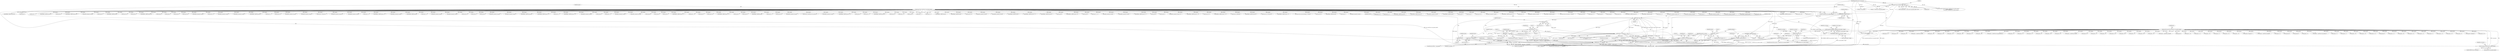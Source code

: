 digraph "0_tcpdump_289c672020280529fd382f3502efab7100d638ec@pointer" {
"1002888" [label="(Call,obj_tptr+1)"];
"1002913" [label="(Call,obj_tptr+=*(obj_tptr+1))"];
"1002886" [label="(Call,*(obj_tptr+1) < 2)"];
"1002876" [label="(Call,obj_tlen < *(obj_tptr+1))"];
"1002849" [label="(Call,obj_tlen >= 2 + padbytes)"];
"1002842" [label="(Call,obj_tlen-=4)"];
"1002819" [label="(Call,obj_tlen < 4)"];
"1000320" [label="(Call,obj_tlen=rsvp_obj_len-sizeof(struct rsvp_object_header))"];
"1000322" [label="(Call,rsvp_obj_len-sizeof(struct rsvp_object_header))"];
"1000301" [label="(Call,tlen < rsvp_obj_len)"];
"1000172" [label="(Call,tlen>=sizeof(struct rsvp_object_header))"];
"1000150" [label="(MethodParameterIn,u_int tlen)"];
"1000215" [label="(Call,rsvp_obj_len < sizeof(struct rsvp_object_header))"];
"1000199" [label="(Call,rsvp_obj_len % 4)"];
"1000187" [label="(Call,rsvp_obj_len=EXTRACT_16BITS(rsvp_obj_header->length))"];
"1000189" [label="(Call,EXTRACT_16BITS(rsvp_obj_header->length))"];
"1002907" [label="(Call,obj_tlen-=*(obj_tptr+1))"];
"1002825" [label="(Call,padbytes = EXTRACT_16BITS(obj_tptr+2))"];
"1002827" [label="(Call,EXTRACT_16BITS(obj_tptr+2))"];
"1000314" [label="(Call,obj_tptr=tptr+sizeof(struct rsvp_object_header))"];
"1000184" [label="(Call,(const struct rsvp_object_header *)tptr)"];
"1000148" [label="(MethodParameterIn,const u_char *tptr)"];
"1002845" [label="(Call,obj_tptr+=4)"];
"1002839" [label="(Call,EXTRACT_16BITS(obj_tptr))"];
"1001284" [label="(Call,EXTRACT_16BITS(obj_tptr+2))"];
"1000182" [label="(Call,rsvp_obj_header = (const struct rsvp_object_header *)tptr)"];
"1002568" [label="(Call,obj_tptr+=16)"];
"1002236" [label="(Call,obj_tlen < 20)"];
"1002750" [label="(Call,obj_tptr+17)"];
"1001853" [label="(Call,EXTRACT_32BITS(obj_tptr+8))"];
"1001192" [label="(Call,obj_tptr+4)"];
"1002951" [label="(Call,obj_tptr + 1)"];
"1000349" [label="(Call,obj_tlen < 8)"];
"1002583" [label="(Call,obj_tlen >= 8)"];
"1002176" [label="(Call,obj_tlen < 20)"];
"1000315" [label="(Identifier,obj_tptr)"];
"1001847" [label="(Call,EXTRACT_32BITS(obj_tptr+4))"];
"1001848" [label="(Call,obj_tptr+4)"];
"1002755" [label="(Call,EXTRACT_16BITS(obj_tptr+18))"];
"1000314" [label="(Call,obj_tptr=tptr+sizeof(struct rsvp_object_header))"];
"1000186" [label="(Identifier,tptr)"];
"1001477" [label="(Call,obj_tlen-=*(obj_tptr+1))"];
"1000681" [label="(Call,ipaddr_string(ndo, obj_tptr))"];
"1002660" [label="(Call,obj_tptr+5)"];
"1003183" [label="(Call,EXTRACT_16BITS(obj_tptr))"];
"1002846" [label="(Identifier,obj_tptr)"];
"1002875" [label="(ControlStructure,if (obj_tlen < *(obj_tptr+1)))"];
"1000301" [label="(Call,tlen < rsvp_obj_len)"];
"1003384" [label="(Literal,0)"];
"1002915" [label="(Call,*(obj_tptr+1))"];
"1002847" [label="(Literal,4)"];
"1000695" [label="(Call,obj_tlen < sizeof(struct in6_addr))"];
"1001918" [label="(Call,obj_tlen < 8)"];
"1001073" [label="(Call,obj_tptr+=4)"];
"1001658" [label="(Call,obj_tptr+3)"];
"1002895" [label="(Call,print_unknown_data(ndo, obj_tptr + 2, \"\n\t\t\", *(obj_tptr + 1) - 2))"];
"1002848" [label="(ControlStructure,while(obj_tlen >= 2 + padbytes))"];
"1001208" [label="(Call,EXTRACT_16BITS(obj_tptr+4))"];
"1001453" [label="(Call,obj_tptr+2)"];
"1001480" [label="(Call,obj_tptr+1)"];
"1001666" [label="(Call,obj_tptr+3)"];
"1002756" [label="(Call,obj_tptr+18)"];
"1000217" [label="(Call,sizeof(struct rsvp_object_header))"];
"1003380" [label="(Call,tlen-=rsvp_obj_len)"];
"1002845" [label="(Call,obj_tptr+=4)"];
"1000410" [label="(Call,ip6addr_string(ndo, obj_tptr))"];
"1002919" [label="(ControlStructure,break;)"];
"1001129" [label="(Call,obj_tptr + 6)"];
"1002323" [label="(Call,ipaddr_string(ndo, obj_tptr))"];
"1003324" [label="(Call,ip6addr_string(ndo, obj_tptr))"];
"1002801" [label="(Call,obj_tlen-=20)"];
"1002877" [label="(Identifier,obj_tlen)"];
"1002842" [label="(Call,obj_tlen-=4)"];
"1002731" [label="(Call,obj_tlen-=8)"];
"1000843" [label="(Call,EXTRACT_24BITS(obj_tptr+1))"];
"1001323" [label="(Call,obj_tptr + 1)"];
"1002957" [label="(Call,obj_tptr+=4)"];
"1000867" [label="(Call,obj_tlen < 8)"];
"1002844" [label="(Literal,4)"];
"1002398" [label="(Call,obj_tlen < sizeof(struct rsvp_obj_frr_t))"];
"1002854" [label="(Block,)"];
"1002889" [label="(Identifier,obj_tptr)"];
"1000179" [label="(Identifier,tptr)"];
"1000176" [label="(Block,)"];
"1000463" [label="(Call,ip6addr_string(ndo, obj_tptr))"];
"1000571" [label="(Call,ipaddr_string(ndo, obj_tptr))"];
"1001483" [label="(Call,obj_tptr+=*(obj_tptr+1))"];
"1001405" [label="(Call,ipaddr_string(ndo, obj_tptr+2))"];
"1002843" [label="(Identifier,obj_tlen)"];
"1000709" [label="(Call,ip6addr_string(ndo, obj_tptr))"];
"1000328" [label="(Call,ND_TTEST2(*tptr, rsvp_obj_len))"];
"1003286" [label="(Call,obj_tlen < 4)"];
"1001289" [label="(Call,obj_tptr + 2)"];
"1001095" [label="(Call,EXTRACT_16BITS(obj_tptr + 2))"];
"1002280" [label="(Call,ip6addr_string(ndo, obj_tptr))"];
"1003154" [label="(Call,EXTRACT_32BITS(obj_tptr))"];
"1001801" [label="(Call,obj_tptr + 4)"];
"1002595" [label="(Call,ipaddr_string(ndo, obj_tptr))"];
"1001014" [label="(Call,ipaddr_string(ndo, obj_tptr))"];
"1002910" [label="(Call,obj_tptr+1)"];
"1002896" [label="(Identifier,ndo)"];
"1001239" [label="(Call,obj_tlen < 4)"];
"1002908" [label="(Identifier,obj_tlen)"];
"1002206" [label="(Call,obj_tlen < 20)"];
"1002820" [label="(Identifier,obj_tlen)"];
"1002851" [label="(Call,2 + padbytes)"];
"1001295" [label="(Call,obj_tptr+=4)"];
"1001448" [label="(Call,obj_tptr+2)"];
"1001854" [label="(Call,obj_tptr+8)"];
"1002160" [label="(Call,ipaddr_string(ndo, obj_tptr))"];
"1002353" [label="(Call,ipaddr_string(ndo, obj_tptr))"];
"1000897" [label="(Call,obj_tlen < 20)"];
"1002916" [label="(Call,obj_tptr+1)"];
"1000321" [label="(Identifier,obj_tlen)"];
"1002885" [label="(ControlStructure,if (*(obj_tptr+1) < 2))"];
"1001311" [label="(Call,obj_tlen >= 4)"];
"1001142" [label="(Call,EXTRACT_16BITS(obj_tptr+8))"];
"1001879" [label="(Call,EXTRACT_32BITS(obj_tptr + 4))"];
"1001179" [label="(Call,obj_tptr + 2)"];
"1001221" [label="(Call,EXTRACT_16BITS(obj_tptr + 4))"];
"1000911" [label="(Call,ip6addr_string(ndo, obj_tptr))"];
"1001841" [label="(Call,obj_tptr+4)"];
"1000215" [label="(Call,rsvp_obj_len < sizeof(struct rsvp_object_header))"];
"1000205" [label="(Identifier,ndo)"];
"1001096" [label="(Call,obj_tptr + 2)"];
"1003299" [label="(Call,ipaddr_string(ndo, obj_tptr))"];
"1003240" [label="(Call,obj_tlen-=4)"];
"1000171" [label="(ControlStructure,while(tlen>=sizeof(struct rsvp_object_header)))"];
"1000323" [label="(Identifier,rsvp_obj_len)"];
"1002677" [label="(Call,ipaddr_string(ndo, obj_tptr))"];
"1000189" [label="(Call,EXTRACT_16BITS(rsvp_obj_header->length))"];
"1001377" [label="(Call,obj_tptr+6)"];
"1000520" [label="(Call,obj_tlen < 12)"];
"1001470" [label="(Call,obj_tptr+3)"];
"1002888" [label="(Call,obj_tptr+1)"];
"1001407" [label="(Call,obj_tptr+2)"];
"1002741" [label="(Call,obj_tlen < 20)"];
"1000216" [label="(Identifier,rsvp_obj_len)"];
"1001052" [label="(Call,obj_tlen >= 4)"];
"1000200" [label="(Identifier,rsvp_obj_len)"];
"1003368" [label="(Call,tptr + sizeof(struct rsvp_object_header))"];
"1000557" [label="(Call,obj_tlen < 12)"];
"1002824" [label="(Literal,1)"];
"1001996" [label="(Call,obj_tlen < 4)"];
"1002950" [label="(Call,EXTRACT_24BITS(obj_tptr + 1))"];
"1002857" [label="(Identifier,ndo)"];
"1001858" [label="(Call,obj_tptr + 12)"];
"1001587" [label="(Call,obj_tptr+3)"];
"1002887" [label="(Call,*(obj_tptr+1))"];
"1002913" [label="(Call,obj_tptr+=*(obj_tptr+1))"];
"1000852" [label="(Call,obj_tptr+=4)"];
"1001066" [label="(Call,EXTRACT_16BITS(obj_tptr + 2))"];
"1001277" [label="(Call,obj_tptr+1)"];
"1001462" [label="(Call,obj_tptr+3)"];
"1002009" [label="(Call,EXTRACT_32BITS(obj_tptr))"];
"1002053" [label="(Call,obj_tptr + 2)"];
"1002734" [label="(Call,obj_tptr+=8)"];
"1001079" [label="(Call,obj_tlen < 12)"];
"1002339" [label="(Call,obj_tlen < 16)"];
"1002841" [label="(Identifier,padbytes)"];
"1002934" [label="(Call,obj_tlen < 8)"];
"1000644" [label="(Call,ip6addr_string(ndo, obj_tptr))"];
"1002484" [label="(Call,obj_tptr+=sizeof(struct rsvp_obj_frr_t))"];
"1003377" [label="(Call,tptr+=rsvp_obj_len)"];
"1000941" [label="(Call,ip6addr_string(ndo, obj_tptr))"];
"1001473" [label="(Call,EXTRACT_32BITS(obj_tptr + 4))"];
"1002828" [label="(Call,obj_tptr+2)"];
"1001646" [label="(Call,obj_tptr+2)"];
"1002914" [label="(Identifier,obj_tptr)"];
"1002825" [label="(Call,padbytes = EXTRACT_16BITS(obj_tptr+2))"];
"1001896" [label="(Call,obj_tlen+=subobj_len)"];
"1002266" [label="(Call,obj_tlen < 40)"];
"1001780" [label="(Call,obj_tptr + 4)"];
"1001578" [label="(Call,obj_tlen < 4)"];
"1002821" [label="(Literal,4)"];
"1000330" [label="(Identifier,tptr)"];
"1001191" [label="(Call,EXTRACT_32BITS(obj_tptr+4))"];
"1002651" [label="(Call,obj_tlen < 8)"];
"1003225" [label="(Call,obj_tptr+4)"];
"1001502" [label="(Call,obj_tlen < 8)"];
"1001222" [label="(Call,obj_tptr + 4)"];
"1000602" [label="(Call,obj_tlen < sizeof(struct in_addr))"];
"1001954" [label="(Call,obj_tlen < 20)"];
"1003311" [label="(Call,obj_tlen < 16)"];
"1000781" [label="(Call,obj_tlen < 12)"];
"1000222" [label="(Identifier,ndo)"];
"1001209" [label="(Call,obj_tptr+4)"];
"1000303" [label="(Identifier,rsvp_obj_len)"];
"1001419" [label="(Call,obj_tptr + 7)"];
"1000485" [label="(Call,obj_tlen < 26)"];
"1002031" [label="(Call,obj_tlen < 4)"];
"1001067" [label="(Call,obj_tptr + 2)"];
"1001706" [label="(Call,EXTRACT_16BITS(obj_tptr))"];
"1000190" [label="(Call,rsvp_obj_header->length)"];
"1002629" [label="(Call,EXTRACT_32BITS(obj_tptr))"];
"1001233" [label="(Call,obj_tptr+=12)"];
"1002879" [label="(Call,obj_tptr+1)"];
"1000984" [label="(Call,ipaddr_string(ndo, obj_tptr))"];
"1000449" [label="(Call,obj_tlen < 36)"];
"1000148" [label="(MethodParameterIn,const u_char *tptr)"];
"1002819" [label="(Call,obj_tlen < 4)"];
"1002995" [label="(Call,obj_tlen < sizeof(struct rsvp_obj_integrity_t))"];
"1002190" [label="(Call,ip6addr_string(ndo, obj_tptr))"];
"1000320" [label="(Call,obj_tlen=rsvp_obj_len-sizeof(struct rsvp_object_header))"];
"1000795" [label="(Call,EXTRACT_32BITS(obj_tptr))"];
"1000300" [label="(ControlStructure,if(tlen < rsvp_obj_len))"];
"1000826" [label="(Call,obj_tlen < 4)"];
"1001178" [label="(Call,EXTRACT_16BITS(obj_tptr + 2))"];
"1001122" [label="(Call,EXTRACT_16BITS(obj_tptr+4))"];
"1002907" [label="(Call,obj_tlen-=*(obj_tptr+1))"];
"1001199" [label="(Call,obj_tptr+8)"];
"1002903" [label="(Call,obj_tptr + 1)"];
"1002816" [label="(Block,)"];
"1002886" [label="(Call,*(obj_tptr+1) < 2)"];
"1001128" [label="(Call,EXTRACT_16BITS(obj_tptr + 6))"];
"1001685" [label="(Call,obj_tlen < 4)"];
"1001412" [label="(Call,obj_tptr+6)"];
"1001617" [label="(Call,obj_tptr + 4 + i)"];
"1001932" [label="(Call,ipaddr_string(ndo, obj_tptr))"];
"1001968" [label="(Call,ip6addr_string(ndo, obj_tptr))"];
"1001288" [label="(Call,EXTRACT_16BITS(obj_tptr + 2))"];
"1002666" [label="(Call,obj_tptr+6)"];
"1000757" [label="(Call,obj_tlen < 4)"];
"1001285" [label="(Call,obj_tptr+2)"];
"1001778" [label="(Call,ipaddr_string(ndo, obj_tptr + 4))"];
"1001857" [label="(Call,EXTRACT_32BITS(obj_tptr + 12))"];
"1003235" [label="(Call,obj_tptr+=12)"];
"1000174" [label="(Call,sizeof(struct rsvp_object_header))"];
"1002894" [label="(Literal,1)"];
"1001540" [label="(Call,obj_tlen < 8)"];
"1000150" [label="(MethodParameterIn,u_int tlen)"];
"1001148" [label="(Call,EXTRACT_16BITS(obj_tptr + 10))"];
"1002909" [label="(Call,*(obj_tptr+1))"];
"1002839" [label="(Call,EXTRACT_16BITS(obj_tptr))"];
"1002884" [label="(Literal,1)"];
"1001893" [label="(Call,obj_tptr+=subobj_len)"];
"1001198" [label="(Call,EXTRACT_32BITS(obj_tptr+8))"];
"1002491" [label="(Call,obj_tlen < 16)"];
"1001661" [label="(Call,obj_tptr+=4+*(obj_tptr+3))"];
"1002052" [label="(Call,EXTRACT_16BITS(obj_tptr + 2))"];
"1002309" [label="(Call,obj_tlen < 8)"];
"1003006" [label="(Call,(const struct rsvp_obj_integrity_t *)obj_tptr)"];
"1000324" [label="(Call,sizeof(struct rsvp_object_header))"];
"1003243" [label="(Call,obj_tptr+=4)"];
"1000667" [label="(Call,obj_tlen < sizeof(struct in_addr))"];
"1001516" [label="(Call,EXTRACT_32BITS(obj_tptr))"];
"1001486" [label="(Call,obj_tptr+1)"];
"1002897" [label="(Call,obj_tptr + 2)"];
"1002849" [label="(Call,obj_tlen >= 2 + padbytes)"];
"1002146" [label="(Call,obj_tlen < 8)"];
"1000307" [label="(Identifier,ndo)"];
"1000198" [label="(ControlStructure,if(rsvp_obj_len % 4))"];
"1000188" [label="(Identifier,rsvp_obj_len)"];
"1002833" [label="(Identifier,ndo)"];
"1000881" [label="(Call,ipaddr_string(ndo, obj_tptr))"];
"1003409" [label="(MethodReturn,RET)"];
"1000316" [label="(Call,tptr+sizeof(struct rsvp_object_header))"];
"1001474" [label="(Call,obj_tptr + 4)"];
"1001880" [label="(Call,obj_tptr + 4)"];
"1002665" [label="(Call,EXTRACT_16BITS(obj_tptr+6))"];
"1001840" [label="(Call,EXTRACT_32BITS(obj_tptr+4))"];
"1003366" [label="(Call,print_unknown_data(ndo, tptr + sizeof(struct rsvp_object_header), \"\n\t    \", /* FIXME indentation */\n                               rsvp_obj_len - sizeof(struct rsvp_object_header)))"];
"1002220" [label="(Call,ip6addr_string(ndo, obj_tptr))"];
"1000194" [label="(Identifier,rsvp_obj_ctype)"];
"1003138" [label="(Call,obj_tlen < 4)"];
"1000499" [label="(Call,EXTRACT_32BITS(obj_tptr))"];
"1001272" [label="(Call,obj_tptr+1)"];
"1001638" [label="(Call,obj_tptr+1)"];
"1000970" [label="(Call,obj_tlen < 8)"];
"1001156" [label="(Call,obj_tptr+=12)"];
"1000184" [label="(Call,(const struct rsvp_object_header *)tptr)"];
"1002850" [label="(Identifier,obj_tlen)"];
"1002872" [label="(Call,obj_tptr + 1)"];
"1000616" [label="(Call,ipaddr_string(ndo, obj_tptr))"];
"1000735" [label="(Call,obj_tlen >= 4)"];
"1003228" [label="(Call,EXTRACT_32BITS(obj_tptr + 8))"];
"1000214" [label="(ControlStructure,if(rsvp_obj_len < sizeof(struct rsvp_object_header)))"];
"1002890" [label="(Literal,1)"];
"1003229" [label="(Call,obj_tptr + 8)"];
"1002767" [label="(Call,ip6addr_string(ndo, obj_tptr))"];
"1001554" [label="(Call,EXTRACT_32BITS(obj_tptr))"];
"1000396" [label="(Call,obj_tlen < 20)"];
"1002838" [label="(Block,)"];
"1003350" [label="(Call,print_unknown_data(ndo, obj_tptr, \"\n\t    \", obj_tlen))"];
"1002390" [label="(Call,(const struct rsvp_obj_frr_t *)obj_tptr)"];
"1003174" [label="(Call,obj_tlen < 4)"];
"1000187" [label="(Call,rsvp_obj_len=EXTRACT_16BITS(rsvp_obj_header->length))"];
"1000927" [label="(Call,obj_tlen < 40)"];
"1001162" [label="(Call,obj_tlen < 12)"];
"1002804" [label="(Call,obj_tptr+=20)"];
"1000630" [label="(Call,obj_tlen < sizeof(struct in6_addr))"];
"1001650" [label="(Call,obj_tptr + 2)"];
"1001123" [label="(Call,obj_tptr+4)"];
"1002632" [label="(Call,obj_tlen-=4)"];
"1000322" [label="(Call,rsvp_obj_len-sizeof(struct rsvp_object_header))"];
"1002876" [label="(Call,obj_tlen < *(obj_tptr+1))"];
"1002840" [label="(Identifier,obj_tptr)"];
"1002826" [label="(Identifier,padbytes)"];
"1001000" [label="(Call,obj_tlen < 16)"];
"1001143" [label="(Call,obj_tptr+8)"];
"1000238" [label="(Identifier,ndo)"];
"1000201" [label="(Literal,4)"];
"1002827" [label="(Call,EXTRACT_16BITS(obj_tptr+2))"];
"1002057" [label="(Call,obj_tptr+=4)"];
"1003224" [label="(Call,EXTRACT_32BITS(obj_tptr+4))"];
"1000746" [label="(Call,EXTRACT_32BITS(obj_tptr))"];
"1003210" [label="(Call,obj_tlen < 12)"];
"1002891" [label="(Literal,2)"];
"1002818" [label="(ControlStructure,if (obj_tlen < 4))"];
"1001107" [label="(Call,obj_tptr + 4)"];
"1000173" [label="(Identifier,tlen)"];
"1001799" [label="(Call,ip6addr_string(ndo, obj_tptr + 4))"];
"1002250" [label="(Call,ipaddr_string(ndo, obj_tptr))"];
"1002878" [label="(Call,*(obj_tptr+1))"];
"1000172" [label="(Call,tlen>=sizeof(struct rsvp_object_header))"];
"1000844" [label="(Call,obj_tptr+1)"];
"1000199" [label="(Call,rsvp_obj_len % 4)"];
"1000363" [label="(Call,ipaddr_string(ndo, obj_tptr))"];
"1000534" [label="(Call,ipaddr_string(ndo, obj_tptr))"];
"1000770" [label="(Call,EXTRACT_32BITS(obj_tptr))"];
"1000302" [label="(Identifier,tlen)"];
"1001149" [label="(Call,obj_tptr + 10)"];
"1002888" -> "1002887"  [label="AST: "];
"1002888" -> "1002890"  [label="CFG: "];
"1002889" -> "1002888"  [label="AST: "];
"1002890" -> "1002888"  [label="AST: "];
"1002887" -> "1002888"  [label="CFG: "];
"1002888" -> "1003409"  [label="DDG: obj_tptr"];
"1002913" -> "1002888"  [label="DDG: obj_tptr"];
"1002845" -> "1002888"  [label="DDG: obj_tptr"];
"1002913" -> "1002854"  [label="AST: "];
"1002913" -> "1002915"  [label="CFG: "];
"1002914" -> "1002913"  [label="AST: "];
"1002915" -> "1002913"  [label="AST: "];
"1002850" -> "1002913"  [label="CFG: "];
"1002913" -> "1003409"  [label="DDG: *(obj_tptr+1)"];
"1002913" -> "1003409"  [label="DDG: obj_tptr"];
"1002913" -> "1002872"  [label="DDG: obj_tptr"];
"1002913" -> "1002879"  [label="DDG: obj_tptr"];
"1002913" -> "1002895"  [label="DDG: obj_tptr"];
"1002913" -> "1002897"  [label="DDG: obj_tptr"];
"1002913" -> "1002903"  [label="DDG: obj_tptr"];
"1002913" -> "1002910"  [label="DDG: obj_tptr"];
"1002886" -> "1002913"  [label="DDG: *(obj_tptr+1)"];
"1002845" -> "1002913"  [label="DDG: obj_tptr"];
"1002913" -> "1002916"  [label="DDG: obj_tptr"];
"1002886" -> "1002885"  [label="AST: "];
"1002886" -> "1002891"  [label="CFG: "];
"1002887" -> "1002886"  [label="AST: "];
"1002891" -> "1002886"  [label="AST: "];
"1002894" -> "1002886"  [label="CFG: "];
"1002896" -> "1002886"  [label="CFG: "];
"1002886" -> "1003409"  [label="DDG: *(obj_tptr+1) < 2"];
"1002886" -> "1003409"  [label="DDG: *(obj_tptr+1)"];
"1002886" -> "1002876"  [label="DDG: *(obj_tptr+1)"];
"1002876" -> "1002886"  [label="DDG: *(obj_tptr+1)"];
"1002886" -> "1002907"  [label="DDG: *(obj_tptr+1)"];
"1002876" -> "1002875"  [label="AST: "];
"1002876" -> "1002878"  [label="CFG: "];
"1002877" -> "1002876"  [label="AST: "];
"1002878" -> "1002876"  [label="AST: "];
"1002884" -> "1002876"  [label="CFG: "];
"1002889" -> "1002876"  [label="CFG: "];
"1002876" -> "1003409"  [label="DDG: obj_tlen"];
"1002876" -> "1003409"  [label="DDG: obj_tlen < *(obj_tptr+1)"];
"1002876" -> "1003409"  [label="DDG: *(obj_tptr+1)"];
"1002849" -> "1002876"  [label="DDG: obj_tlen"];
"1002876" -> "1002907"  [label="DDG: obj_tlen"];
"1002849" -> "1002848"  [label="AST: "];
"1002849" -> "1002851"  [label="CFG: "];
"1002850" -> "1002849"  [label="AST: "];
"1002851" -> "1002849"  [label="AST: "];
"1002857" -> "1002849"  [label="CFG: "];
"1002919" -> "1002849"  [label="CFG: "];
"1002849" -> "1003409"  [label="DDG: obj_tlen >= 2 + padbytes"];
"1002849" -> "1003409"  [label="DDG: obj_tlen"];
"1002849" -> "1003409"  [label="DDG: 2 + padbytes"];
"1002842" -> "1002849"  [label="DDG: obj_tlen"];
"1002907" -> "1002849"  [label="DDG: obj_tlen"];
"1002825" -> "1002849"  [label="DDG: padbytes"];
"1002842" -> "1002816"  [label="AST: "];
"1002842" -> "1002844"  [label="CFG: "];
"1002843" -> "1002842"  [label="AST: "];
"1002844" -> "1002842"  [label="AST: "];
"1002846" -> "1002842"  [label="CFG: "];
"1002819" -> "1002842"  [label="DDG: obj_tlen"];
"1002819" -> "1002818"  [label="AST: "];
"1002819" -> "1002821"  [label="CFG: "];
"1002820" -> "1002819"  [label="AST: "];
"1002821" -> "1002819"  [label="AST: "];
"1002824" -> "1002819"  [label="CFG: "];
"1002826" -> "1002819"  [label="CFG: "];
"1002819" -> "1003409"  [label="DDG: obj_tlen"];
"1002819" -> "1003409"  [label="DDG: obj_tlen < 4"];
"1000320" -> "1002819"  [label="DDG: obj_tlen"];
"1000320" -> "1000176"  [label="AST: "];
"1000320" -> "1000322"  [label="CFG: "];
"1000321" -> "1000320"  [label="AST: "];
"1000322" -> "1000320"  [label="AST: "];
"1000330" -> "1000320"  [label="CFG: "];
"1000320" -> "1003409"  [label="DDG: rsvp_obj_len-sizeof(struct rsvp_object_header)"];
"1000320" -> "1003409"  [label="DDG: obj_tlen"];
"1000322" -> "1000320"  [label="DDG: rsvp_obj_len"];
"1000320" -> "1000349"  [label="DDG: obj_tlen"];
"1000320" -> "1000396"  [label="DDG: obj_tlen"];
"1000320" -> "1000449"  [label="DDG: obj_tlen"];
"1000320" -> "1000485"  [label="DDG: obj_tlen"];
"1000320" -> "1000520"  [label="DDG: obj_tlen"];
"1000320" -> "1000557"  [label="DDG: obj_tlen"];
"1000320" -> "1000602"  [label="DDG: obj_tlen"];
"1000320" -> "1000630"  [label="DDG: obj_tlen"];
"1000320" -> "1000667"  [label="DDG: obj_tlen"];
"1000320" -> "1000695"  [label="DDG: obj_tlen"];
"1000320" -> "1000735"  [label="DDG: obj_tlen"];
"1000320" -> "1000757"  [label="DDG: obj_tlen"];
"1000320" -> "1000781"  [label="DDG: obj_tlen"];
"1000320" -> "1000826"  [label="DDG: obj_tlen"];
"1000320" -> "1000867"  [label="DDG: obj_tlen"];
"1000320" -> "1000897"  [label="DDG: obj_tlen"];
"1000320" -> "1000927"  [label="DDG: obj_tlen"];
"1000320" -> "1000970"  [label="DDG: obj_tlen"];
"1000320" -> "1001000"  [label="DDG: obj_tlen"];
"1000320" -> "1001052"  [label="DDG: obj_tlen"];
"1000320" -> "1001079"  [label="DDG: obj_tlen"];
"1000320" -> "1001162"  [label="DDG: obj_tlen"];
"1000320" -> "1001239"  [label="DDG: obj_tlen"];
"1000320" -> "1001311"  [label="DDG: obj_tlen"];
"1000320" -> "1001477"  [label="DDG: obj_tlen"];
"1000320" -> "1001502"  [label="DDG: obj_tlen"];
"1000320" -> "1001540"  [label="DDG: obj_tlen"];
"1000320" -> "1001578"  [label="DDG: obj_tlen"];
"1000320" -> "1001685"  [label="DDG: obj_tlen"];
"1000320" -> "1001896"  [label="DDG: obj_tlen"];
"1000320" -> "1001918"  [label="DDG: obj_tlen"];
"1000320" -> "1001954"  [label="DDG: obj_tlen"];
"1000320" -> "1001996"  [label="DDG: obj_tlen"];
"1000320" -> "1002031"  [label="DDG: obj_tlen"];
"1000320" -> "1002146"  [label="DDG: obj_tlen"];
"1000320" -> "1002176"  [label="DDG: obj_tlen"];
"1000320" -> "1002206"  [label="DDG: obj_tlen"];
"1000320" -> "1002236"  [label="DDG: obj_tlen"];
"1000320" -> "1002266"  [label="DDG: obj_tlen"];
"1000320" -> "1002309"  [label="DDG: obj_tlen"];
"1000320" -> "1002339"  [label="DDG: obj_tlen"];
"1000320" -> "1002398"  [label="DDG: obj_tlen"];
"1000320" -> "1002491"  [label="DDG: obj_tlen"];
"1000320" -> "1002583"  [label="DDG: obj_tlen"];
"1000320" -> "1002632"  [label="DDG: obj_tlen"];
"1000320" -> "1002651"  [label="DDG: obj_tlen"];
"1000320" -> "1002731"  [label="DDG: obj_tlen"];
"1000320" -> "1002741"  [label="DDG: obj_tlen"];
"1000320" -> "1002801"  [label="DDG: obj_tlen"];
"1000320" -> "1002934"  [label="DDG: obj_tlen"];
"1000320" -> "1002995"  [label="DDG: obj_tlen"];
"1000320" -> "1003138"  [label="DDG: obj_tlen"];
"1000320" -> "1003174"  [label="DDG: obj_tlen"];
"1000320" -> "1003210"  [label="DDG: obj_tlen"];
"1000320" -> "1003240"  [label="DDG: obj_tlen"];
"1000320" -> "1003286"  [label="DDG: obj_tlen"];
"1000320" -> "1003311"  [label="DDG: obj_tlen"];
"1000320" -> "1003350"  [label="DDG: obj_tlen"];
"1000322" -> "1000324"  [label="CFG: "];
"1000323" -> "1000322"  [label="AST: "];
"1000324" -> "1000322"  [label="AST: "];
"1000301" -> "1000322"  [label="DDG: rsvp_obj_len"];
"1000322" -> "1000328"  [label="DDG: rsvp_obj_len"];
"1000301" -> "1000300"  [label="AST: "];
"1000301" -> "1000303"  [label="CFG: "];
"1000302" -> "1000301"  [label="AST: "];
"1000303" -> "1000301"  [label="AST: "];
"1000307" -> "1000301"  [label="CFG: "];
"1000315" -> "1000301"  [label="CFG: "];
"1000301" -> "1003409"  [label="DDG: rsvp_obj_len"];
"1000301" -> "1003409"  [label="DDG: tlen < rsvp_obj_len"];
"1000301" -> "1003409"  [label="DDG: tlen"];
"1000172" -> "1000301"  [label="DDG: tlen"];
"1000150" -> "1000301"  [label="DDG: tlen"];
"1000215" -> "1000301"  [label="DDG: rsvp_obj_len"];
"1000301" -> "1003380"  [label="DDG: tlen"];
"1000172" -> "1000171"  [label="AST: "];
"1000172" -> "1000174"  [label="CFG: "];
"1000173" -> "1000172"  [label="AST: "];
"1000174" -> "1000172"  [label="AST: "];
"1000179" -> "1000172"  [label="CFG: "];
"1003384" -> "1000172"  [label="CFG: "];
"1000172" -> "1003409"  [label="DDG: tlen>=sizeof(struct rsvp_object_header)"];
"1000172" -> "1003409"  [label="DDG: tlen"];
"1000150" -> "1000172"  [label="DDG: tlen"];
"1000150" -> "1000144"  [label="AST: "];
"1000150" -> "1003409"  [label="DDG: tlen"];
"1000150" -> "1003380"  [label="DDG: tlen"];
"1000215" -> "1000214"  [label="AST: "];
"1000215" -> "1000217"  [label="CFG: "];
"1000216" -> "1000215"  [label="AST: "];
"1000217" -> "1000215"  [label="AST: "];
"1000222" -> "1000215"  [label="CFG: "];
"1000238" -> "1000215"  [label="CFG: "];
"1000215" -> "1003409"  [label="DDG: rsvp_obj_len"];
"1000215" -> "1003409"  [label="DDG: rsvp_obj_len < sizeof(struct rsvp_object_header)"];
"1000199" -> "1000215"  [label="DDG: rsvp_obj_len"];
"1000199" -> "1000198"  [label="AST: "];
"1000199" -> "1000201"  [label="CFG: "];
"1000200" -> "1000199"  [label="AST: "];
"1000201" -> "1000199"  [label="AST: "];
"1000205" -> "1000199"  [label="CFG: "];
"1000216" -> "1000199"  [label="CFG: "];
"1000199" -> "1003409"  [label="DDG: rsvp_obj_len"];
"1000199" -> "1003409"  [label="DDG: rsvp_obj_len % 4"];
"1000187" -> "1000199"  [label="DDG: rsvp_obj_len"];
"1000187" -> "1000176"  [label="AST: "];
"1000187" -> "1000189"  [label="CFG: "];
"1000188" -> "1000187"  [label="AST: "];
"1000189" -> "1000187"  [label="AST: "];
"1000194" -> "1000187"  [label="CFG: "];
"1000187" -> "1003409"  [label="DDG: EXTRACT_16BITS(rsvp_obj_header->length)"];
"1000189" -> "1000187"  [label="DDG: rsvp_obj_header->length"];
"1000189" -> "1000190"  [label="CFG: "];
"1000190" -> "1000189"  [label="AST: "];
"1000189" -> "1003409"  [label="DDG: rsvp_obj_header->length"];
"1002907" -> "1002854"  [label="AST: "];
"1002907" -> "1002909"  [label="CFG: "];
"1002908" -> "1002907"  [label="AST: "];
"1002909" -> "1002907"  [label="AST: "];
"1002914" -> "1002907"  [label="CFG: "];
"1002825" -> "1002816"  [label="AST: "];
"1002825" -> "1002827"  [label="CFG: "];
"1002826" -> "1002825"  [label="AST: "];
"1002827" -> "1002825"  [label="AST: "];
"1002833" -> "1002825"  [label="CFG: "];
"1002825" -> "1003409"  [label="DDG: EXTRACT_16BITS(obj_tptr+2)"];
"1002827" -> "1002825"  [label="DDG: obj_tptr+2"];
"1002825" -> "1002851"  [label="DDG: padbytes"];
"1002827" -> "1002828"  [label="CFG: "];
"1002828" -> "1002827"  [label="AST: "];
"1002827" -> "1003409"  [label="DDG: obj_tptr+2"];
"1000314" -> "1002827"  [label="DDG: obj_tptr"];
"1000314" -> "1000176"  [label="AST: "];
"1000314" -> "1000316"  [label="CFG: "];
"1000315" -> "1000314"  [label="AST: "];
"1000316" -> "1000314"  [label="AST: "];
"1000321" -> "1000314"  [label="CFG: "];
"1000314" -> "1003409"  [label="DDG: obj_tptr"];
"1000314" -> "1003409"  [label="DDG: tptr+sizeof(struct rsvp_object_header)"];
"1000184" -> "1000314"  [label="DDG: tptr"];
"1000148" -> "1000314"  [label="DDG: tptr"];
"1000314" -> "1000363"  [label="DDG: obj_tptr"];
"1000314" -> "1000410"  [label="DDG: obj_tptr"];
"1000314" -> "1000463"  [label="DDG: obj_tptr"];
"1000314" -> "1000499"  [label="DDG: obj_tptr"];
"1000314" -> "1000534"  [label="DDG: obj_tptr"];
"1000314" -> "1000571"  [label="DDG: obj_tptr"];
"1000314" -> "1000616"  [label="DDG: obj_tptr"];
"1000314" -> "1000644"  [label="DDG: obj_tptr"];
"1000314" -> "1000681"  [label="DDG: obj_tptr"];
"1000314" -> "1000709"  [label="DDG: obj_tptr"];
"1000314" -> "1000746"  [label="DDG: obj_tptr"];
"1000314" -> "1000770"  [label="DDG: obj_tptr"];
"1000314" -> "1000795"  [label="DDG: obj_tptr"];
"1000314" -> "1000843"  [label="DDG: obj_tptr"];
"1000314" -> "1000844"  [label="DDG: obj_tptr"];
"1000314" -> "1000852"  [label="DDG: obj_tptr"];
"1000314" -> "1000881"  [label="DDG: obj_tptr"];
"1000314" -> "1000911"  [label="DDG: obj_tptr"];
"1000314" -> "1000941"  [label="DDG: obj_tptr"];
"1000314" -> "1000984"  [label="DDG: obj_tptr"];
"1000314" -> "1001014"  [label="DDG: obj_tptr"];
"1000314" -> "1001066"  [label="DDG: obj_tptr"];
"1000314" -> "1001067"  [label="DDG: obj_tptr"];
"1000314" -> "1001073"  [label="DDG: obj_tptr"];
"1000314" -> "1001095"  [label="DDG: obj_tptr"];
"1000314" -> "1001096"  [label="DDG: obj_tptr"];
"1000314" -> "1001107"  [label="DDG: obj_tptr"];
"1000314" -> "1001122"  [label="DDG: obj_tptr"];
"1000314" -> "1001123"  [label="DDG: obj_tptr"];
"1000314" -> "1001128"  [label="DDG: obj_tptr"];
"1000314" -> "1001129"  [label="DDG: obj_tptr"];
"1000314" -> "1001142"  [label="DDG: obj_tptr"];
"1000314" -> "1001143"  [label="DDG: obj_tptr"];
"1000314" -> "1001148"  [label="DDG: obj_tptr"];
"1000314" -> "1001149"  [label="DDG: obj_tptr"];
"1000314" -> "1001156"  [label="DDG: obj_tptr"];
"1000314" -> "1001178"  [label="DDG: obj_tptr"];
"1000314" -> "1001179"  [label="DDG: obj_tptr"];
"1000314" -> "1001191"  [label="DDG: obj_tptr"];
"1000314" -> "1001192"  [label="DDG: obj_tptr"];
"1000314" -> "1001198"  [label="DDG: obj_tptr"];
"1000314" -> "1001199"  [label="DDG: obj_tptr"];
"1000314" -> "1001208"  [label="DDG: obj_tptr"];
"1000314" -> "1001209"  [label="DDG: obj_tptr"];
"1000314" -> "1001221"  [label="DDG: obj_tptr"];
"1000314" -> "1001222"  [label="DDG: obj_tptr"];
"1000314" -> "1001233"  [label="DDG: obj_tptr"];
"1000314" -> "1001272"  [label="DDG: obj_tptr"];
"1000314" -> "1001277"  [label="DDG: obj_tptr"];
"1000314" -> "1001284"  [label="DDG: obj_tptr"];
"1000314" -> "1001285"  [label="DDG: obj_tptr"];
"1000314" -> "1001288"  [label="DDG: obj_tptr"];
"1000314" -> "1001289"  [label="DDG: obj_tptr"];
"1000314" -> "1001295"  [label="DDG: obj_tptr"];
"1000314" -> "1001323"  [label="DDG: obj_tptr"];
"1000314" -> "1001377"  [label="DDG: obj_tptr"];
"1000314" -> "1001405"  [label="DDG: obj_tptr"];
"1000314" -> "1001407"  [label="DDG: obj_tptr"];
"1000314" -> "1001412"  [label="DDG: obj_tptr"];
"1000314" -> "1001419"  [label="DDG: obj_tptr"];
"1000314" -> "1001448"  [label="DDG: obj_tptr"];
"1000314" -> "1001453"  [label="DDG: obj_tptr"];
"1000314" -> "1001462"  [label="DDG: obj_tptr"];
"1000314" -> "1001470"  [label="DDG: obj_tptr"];
"1000314" -> "1001473"  [label="DDG: obj_tptr"];
"1000314" -> "1001474"  [label="DDG: obj_tptr"];
"1000314" -> "1001480"  [label="DDG: obj_tptr"];
"1000314" -> "1001483"  [label="DDG: obj_tptr"];
"1000314" -> "1001486"  [label="DDG: obj_tptr"];
"1000314" -> "1001516"  [label="DDG: obj_tptr"];
"1000314" -> "1001554"  [label="DDG: obj_tptr"];
"1000314" -> "1001587"  [label="DDG: obj_tptr"];
"1000314" -> "1001617"  [label="DDG: obj_tptr"];
"1000314" -> "1001638"  [label="DDG: obj_tptr"];
"1000314" -> "1001646"  [label="DDG: obj_tptr"];
"1000314" -> "1001650"  [label="DDG: obj_tptr"];
"1000314" -> "1001658"  [label="DDG: obj_tptr"];
"1000314" -> "1001661"  [label="DDG: obj_tptr"];
"1000314" -> "1001666"  [label="DDG: obj_tptr"];
"1000314" -> "1001706"  [label="DDG: obj_tptr"];
"1000314" -> "1001778"  [label="DDG: obj_tptr"];
"1000314" -> "1001780"  [label="DDG: obj_tptr"];
"1000314" -> "1001799"  [label="DDG: obj_tptr"];
"1000314" -> "1001801"  [label="DDG: obj_tptr"];
"1000314" -> "1001840"  [label="DDG: obj_tptr"];
"1000314" -> "1001841"  [label="DDG: obj_tptr"];
"1000314" -> "1001847"  [label="DDG: obj_tptr"];
"1000314" -> "1001848"  [label="DDG: obj_tptr"];
"1000314" -> "1001853"  [label="DDG: obj_tptr"];
"1000314" -> "1001854"  [label="DDG: obj_tptr"];
"1000314" -> "1001857"  [label="DDG: obj_tptr"];
"1000314" -> "1001858"  [label="DDG: obj_tptr"];
"1000314" -> "1001879"  [label="DDG: obj_tptr"];
"1000314" -> "1001880"  [label="DDG: obj_tptr"];
"1000314" -> "1001893"  [label="DDG: obj_tptr"];
"1000314" -> "1001932"  [label="DDG: obj_tptr"];
"1000314" -> "1001968"  [label="DDG: obj_tptr"];
"1000314" -> "1002009"  [label="DDG: obj_tptr"];
"1000314" -> "1002052"  [label="DDG: obj_tptr"];
"1000314" -> "1002053"  [label="DDG: obj_tptr"];
"1000314" -> "1002057"  [label="DDG: obj_tptr"];
"1000314" -> "1002160"  [label="DDG: obj_tptr"];
"1000314" -> "1002190"  [label="DDG: obj_tptr"];
"1000314" -> "1002220"  [label="DDG: obj_tptr"];
"1000314" -> "1002250"  [label="DDG: obj_tptr"];
"1000314" -> "1002280"  [label="DDG: obj_tptr"];
"1000314" -> "1002323"  [label="DDG: obj_tptr"];
"1000314" -> "1002353"  [label="DDG: obj_tptr"];
"1000314" -> "1002390"  [label="DDG: obj_tptr"];
"1000314" -> "1002484"  [label="DDG: obj_tptr"];
"1000314" -> "1002568"  [label="DDG: obj_tptr"];
"1000314" -> "1002595"  [label="DDG: obj_tptr"];
"1000314" -> "1002629"  [label="DDG: obj_tptr"];
"1000314" -> "1002660"  [label="DDG: obj_tptr"];
"1000314" -> "1002665"  [label="DDG: obj_tptr"];
"1000314" -> "1002666"  [label="DDG: obj_tptr"];
"1000314" -> "1002677"  [label="DDG: obj_tptr"];
"1000314" -> "1002734"  [label="DDG: obj_tptr"];
"1000314" -> "1002750"  [label="DDG: obj_tptr"];
"1000314" -> "1002755"  [label="DDG: obj_tptr"];
"1000314" -> "1002756"  [label="DDG: obj_tptr"];
"1000314" -> "1002767"  [label="DDG: obj_tptr"];
"1000314" -> "1002804"  [label="DDG: obj_tptr"];
"1000314" -> "1002828"  [label="DDG: obj_tptr"];
"1000314" -> "1002839"  [label="DDG: obj_tptr"];
"1000314" -> "1002950"  [label="DDG: obj_tptr"];
"1000314" -> "1002951"  [label="DDG: obj_tptr"];
"1000314" -> "1002957"  [label="DDG: obj_tptr"];
"1000314" -> "1003006"  [label="DDG: obj_tptr"];
"1000314" -> "1003154"  [label="DDG: obj_tptr"];
"1000314" -> "1003183"  [label="DDG: obj_tptr"];
"1000314" -> "1003224"  [label="DDG: obj_tptr"];
"1000314" -> "1003225"  [label="DDG: obj_tptr"];
"1000314" -> "1003228"  [label="DDG: obj_tptr"];
"1000314" -> "1003229"  [label="DDG: obj_tptr"];
"1000314" -> "1003235"  [label="DDG: obj_tptr"];
"1000314" -> "1003243"  [label="DDG: obj_tptr"];
"1000314" -> "1003299"  [label="DDG: obj_tptr"];
"1000314" -> "1003324"  [label="DDG: obj_tptr"];
"1000314" -> "1003350"  [label="DDG: obj_tptr"];
"1000184" -> "1000182"  [label="AST: "];
"1000184" -> "1000186"  [label="CFG: "];
"1000185" -> "1000184"  [label="AST: "];
"1000186" -> "1000184"  [label="AST: "];
"1000182" -> "1000184"  [label="CFG: "];
"1000184" -> "1003409"  [label="DDG: tptr"];
"1000184" -> "1000182"  [label="DDG: tptr"];
"1000148" -> "1000184"  [label="DDG: tptr"];
"1000184" -> "1000316"  [label="DDG: tptr"];
"1000184" -> "1003366"  [label="DDG: tptr"];
"1000184" -> "1003368"  [label="DDG: tptr"];
"1000184" -> "1003377"  [label="DDG: tptr"];
"1000148" -> "1000144"  [label="AST: "];
"1000148" -> "1003409"  [label="DDG: tptr"];
"1000148" -> "1000316"  [label="DDG: tptr"];
"1000148" -> "1003366"  [label="DDG: tptr"];
"1000148" -> "1003368"  [label="DDG: tptr"];
"1000148" -> "1003377"  [label="DDG: tptr"];
"1002845" -> "1002816"  [label="AST: "];
"1002845" -> "1002847"  [label="CFG: "];
"1002846" -> "1002845"  [label="AST: "];
"1002847" -> "1002845"  [label="AST: "];
"1002850" -> "1002845"  [label="CFG: "];
"1002845" -> "1003409"  [label="DDG: obj_tptr"];
"1002839" -> "1002845"  [label="DDG: obj_tptr"];
"1002845" -> "1002872"  [label="DDG: obj_tptr"];
"1002845" -> "1002879"  [label="DDG: obj_tptr"];
"1002845" -> "1002895"  [label="DDG: obj_tptr"];
"1002845" -> "1002897"  [label="DDG: obj_tptr"];
"1002845" -> "1002903"  [label="DDG: obj_tptr"];
"1002845" -> "1002910"  [label="DDG: obj_tptr"];
"1002845" -> "1002916"  [label="DDG: obj_tptr"];
"1002839" -> "1002838"  [label="AST: "];
"1002839" -> "1002840"  [label="CFG: "];
"1002840" -> "1002839"  [label="AST: "];
"1002841" -> "1002839"  [label="CFG: "];
"1002839" -> "1003409"  [label="DDG: EXTRACT_16BITS(obj_tptr)"];
}
